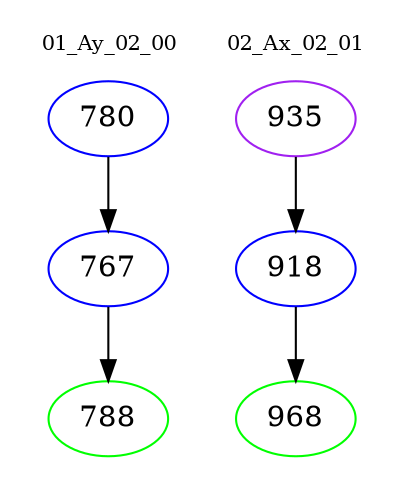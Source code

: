 digraph{
subgraph cluster_0 {
color = white
label = "01_Ay_02_00";
fontsize=10;
T0_780 [label="780", color="blue"]
T0_780 -> T0_767 [color="black"]
T0_767 [label="767", color="blue"]
T0_767 -> T0_788 [color="black"]
T0_788 [label="788", color="green"]
}
subgraph cluster_1 {
color = white
label = "02_Ax_02_01";
fontsize=10;
T1_935 [label="935", color="purple"]
T1_935 -> T1_918 [color="black"]
T1_918 [label="918", color="blue"]
T1_918 -> T1_968 [color="black"]
T1_968 [label="968", color="green"]
}
}
